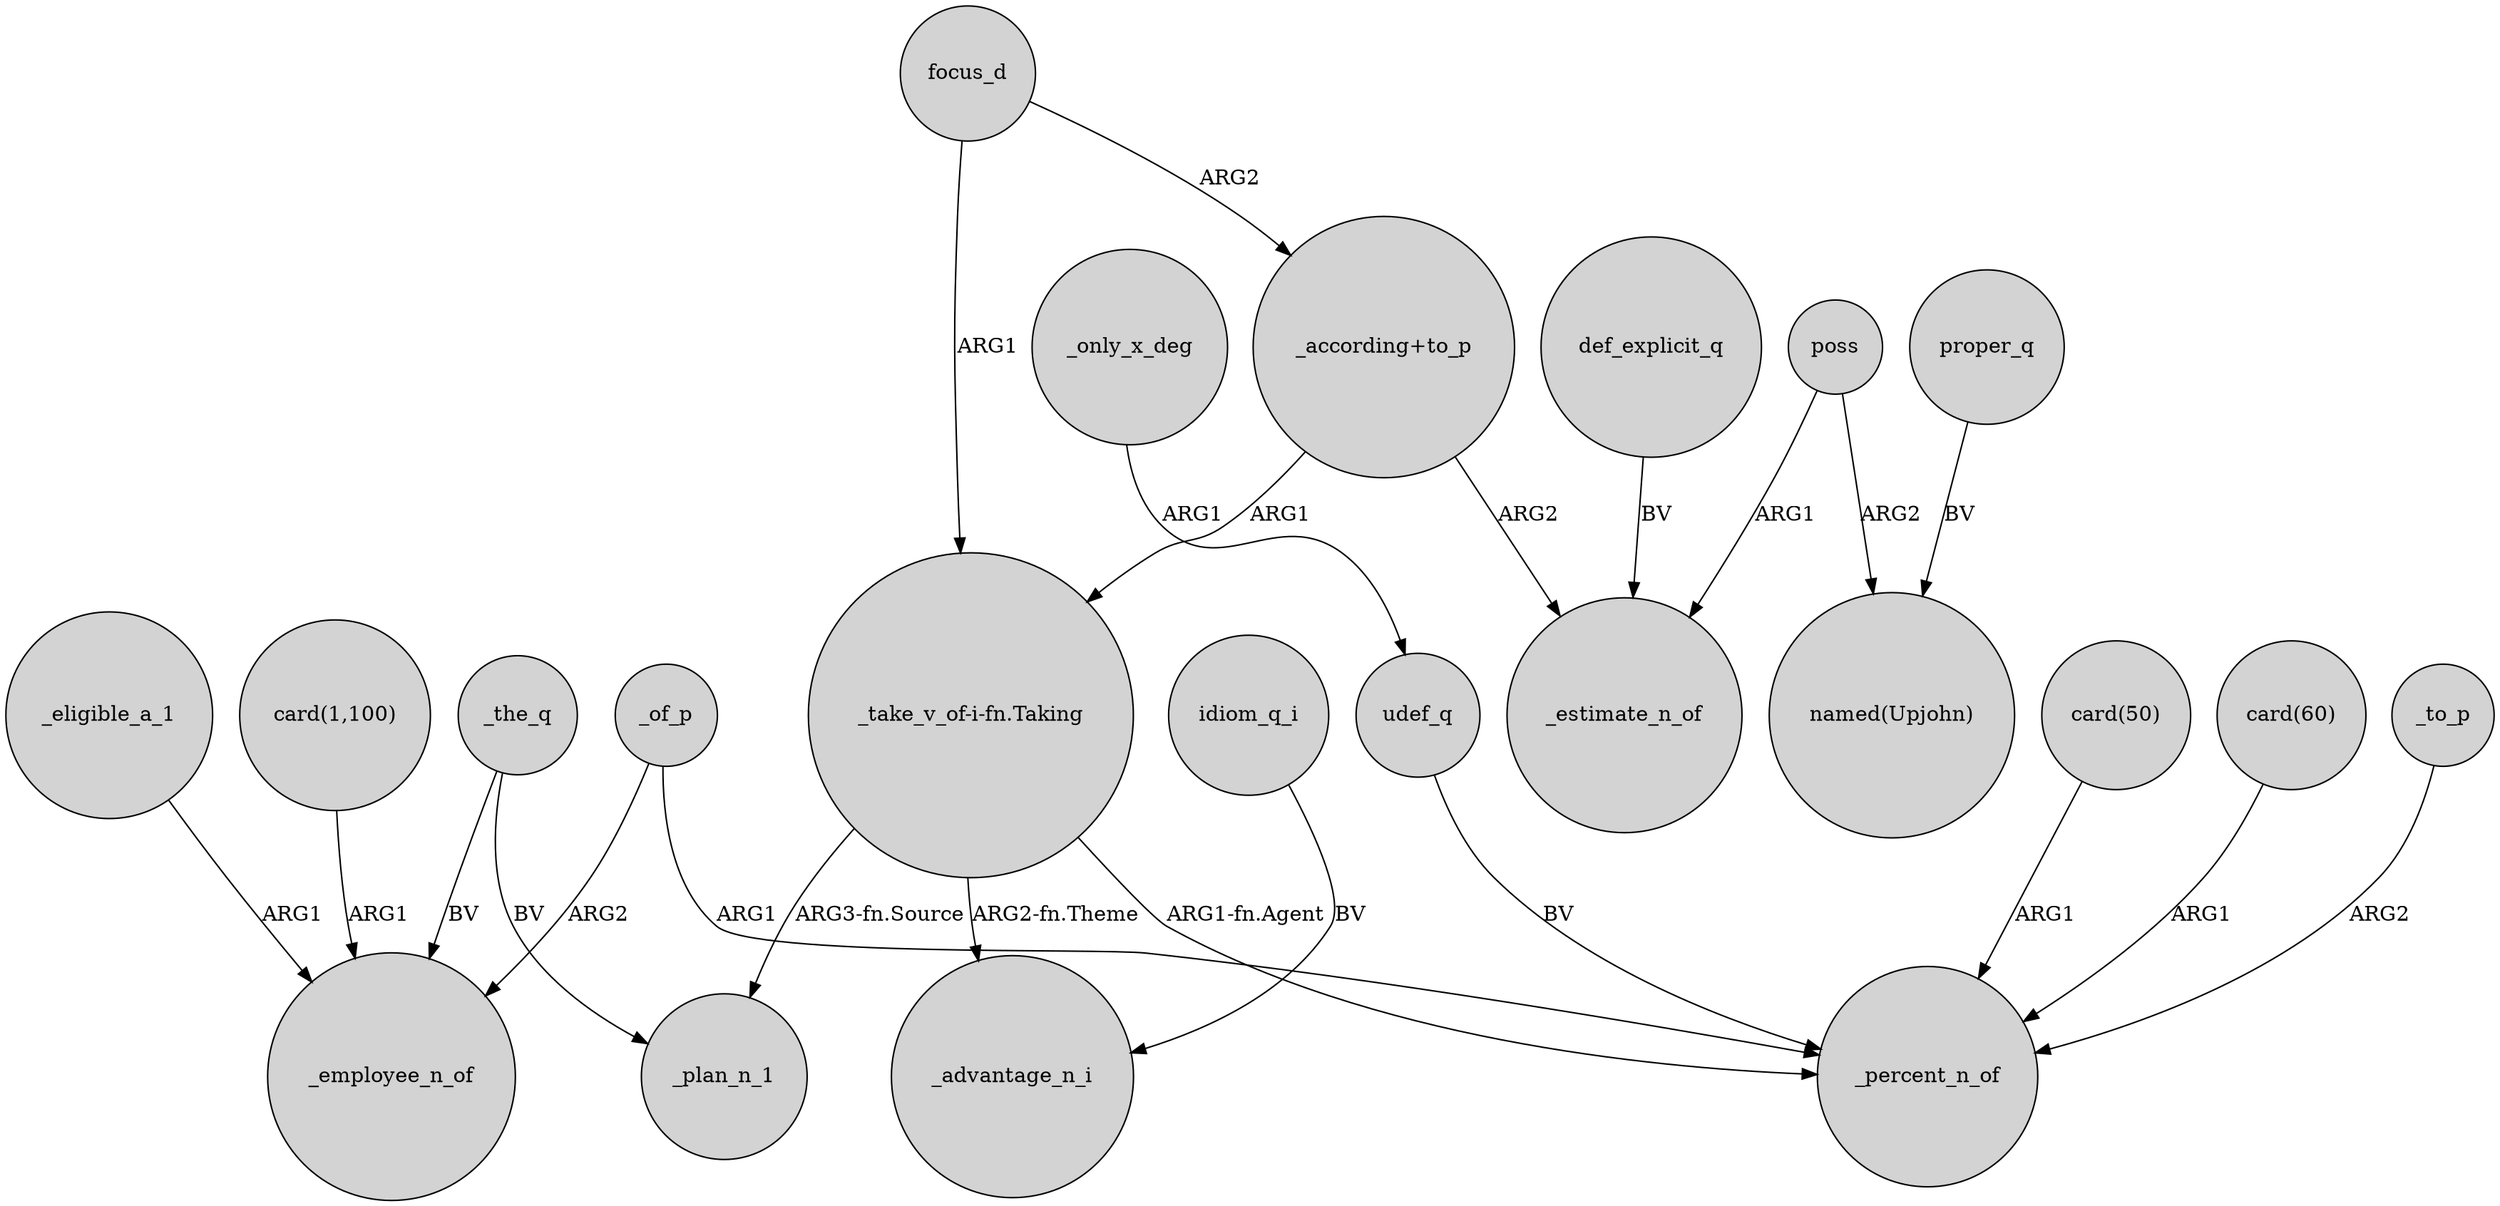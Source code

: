 digraph {
	node [shape=circle style=filled]
	_eligible_a_1 -> _employee_n_of [label=ARG1]
	def_explicit_q -> _estimate_n_of [label=BV]
	poss -> _estimate_n_of [label=ARG1]
	"card(1,100)" -> _employee_n_of [label=ARG1]
	focus_d -> "_according+to_p" [label=ARG2]
	_to_p -> _percent_n_of [label=ARG2]
	_of_p -> _percent_n_of [label=ARG1]
	"_take_v_of-i-fn.Taking" -> _plan_n_1 [label="ARG3-fn.Source"]
	proper_q -> "named(Upjohn)" [label=BV]
	"_according+to_p" -> _estimate_n_of [label=ARG2]
	"_according+to_p" -> "_take_v_of-i-fn.Taking" [label=ARG1]
	udef_q -> _percent_n_of [label=BV]
	_of_p -> _employee_n_of [label=ARG2]
	"card(50)" -> _percent_n_of [label=ARG1]
	"_take_v_of-i-fn.Taking" -> _advantage_n_i [label="ARG2-fn.Theme"]
	focus_d -> "_take_v_of-i-fn.Taking" [label=ARG1]
	_only_x_deg -> udef_q [label=ARG1]
	"_take_v_of-i-fn.Taking" -> _percent_n_of [label="ARG1-fn.Agent"]
	_the_q -> _plan_n_1 [label=BV]
	idiom_q_i -> _advantage_n_i [label=BV]
	"card(60)" -> _percent_n_of [label=ARG1]
	poss -> "named(Upjohn)" [label=ARG2]
	_the_q -> _employee_n_of [label=BV]
}
